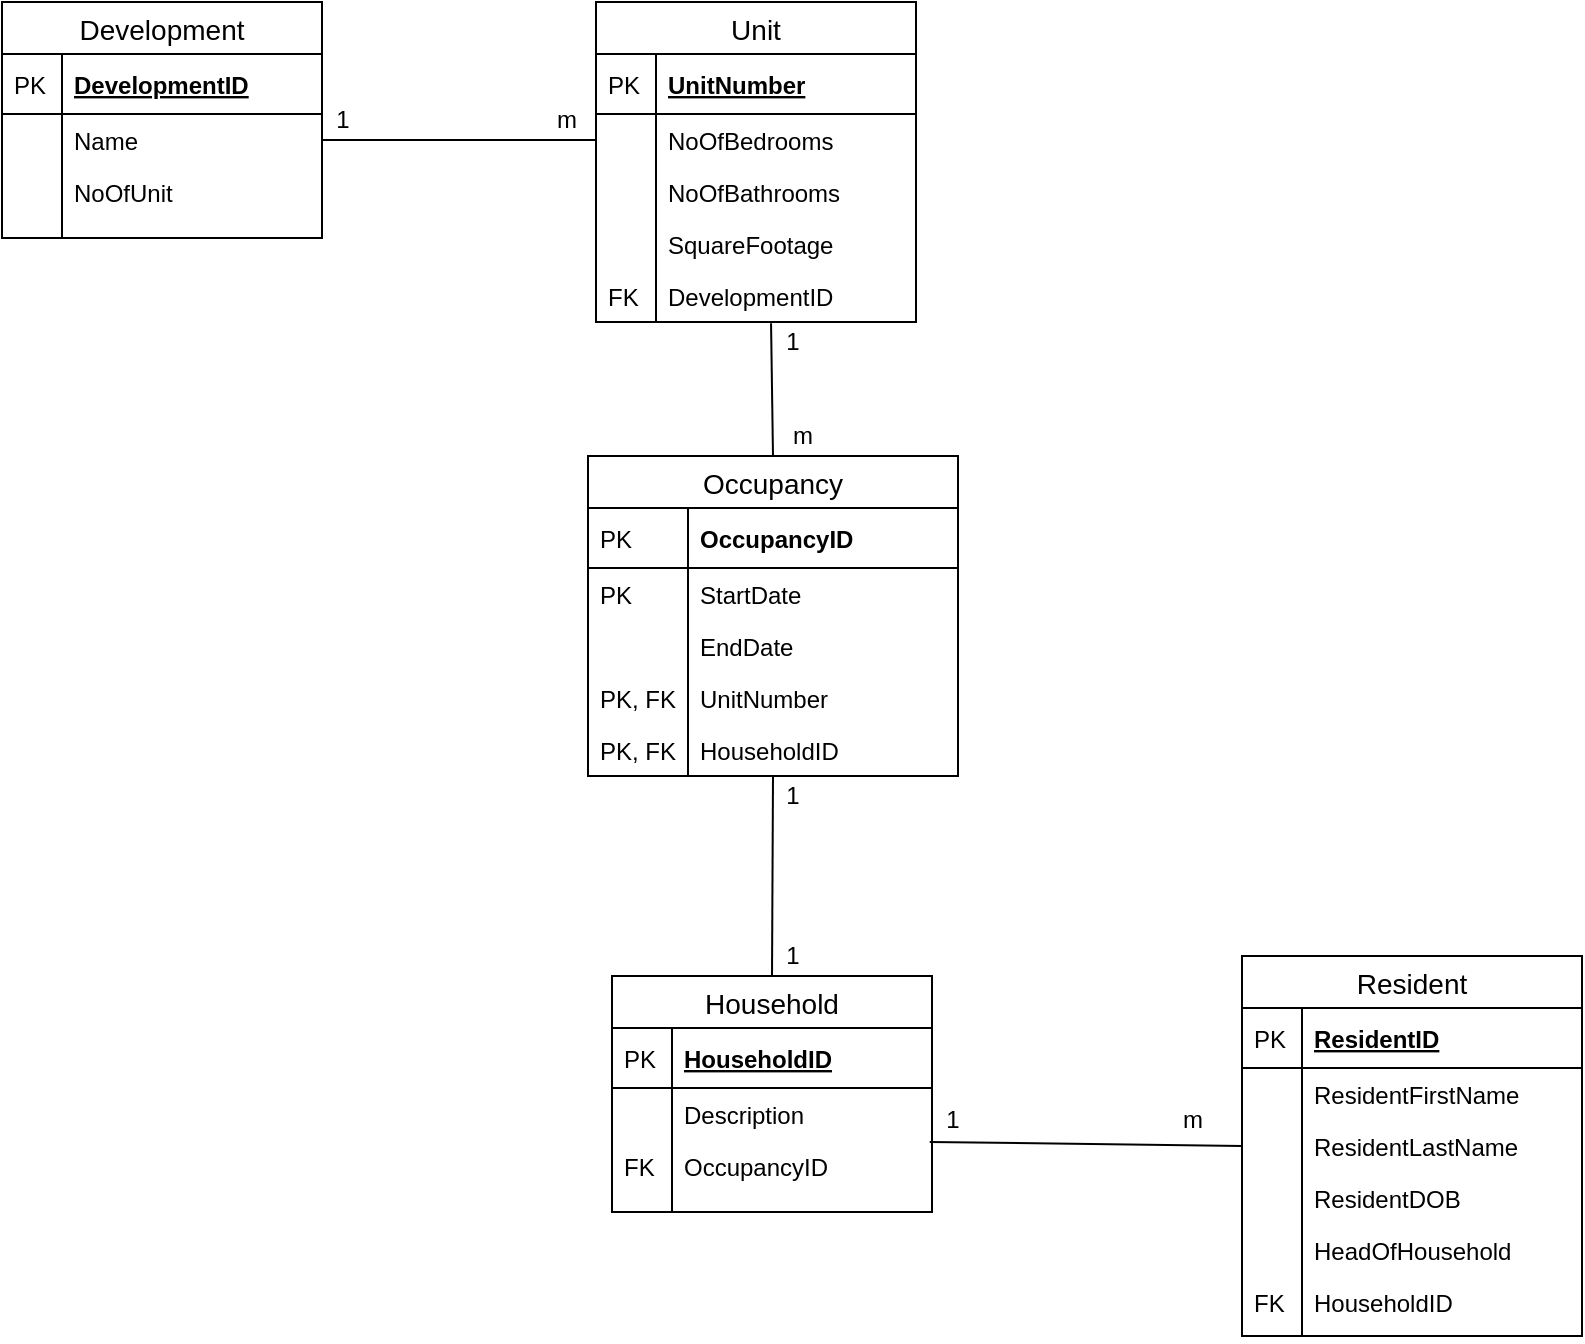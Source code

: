 <mxfile version="13.1.5" type="github">
  <diagram id="MroqZocTXahTPW0P6IBR" name="Page-1">
    <mxGraphModel dx="910" dy="462" grid="1" gridSize="10" guides="1" tooltips="1" connect="1" arrows="1" fold="1" page="1" pageScale="1" pageWidth="850" pageHeight="1100" math="0" shadow="0">
      <root>
        <mxCell id="0" />
        <mxCell id="1" parent="0" />
        <mxCell id="cnjoZc7rNa3oFAM0rvdG-57" value="" style="endArrow=none;html=1;exitX=0.993;exitY=1.038;exitDx=0;exitDy=0;exitPerimeter=0;entryX=0;entryY=0.5;entryDx=0;entryDy=0;" edge="1" parent="1" source="cnjoZc7rNa3oFAM0rvdG-26" target="cnjoZc7rNa3oFAM0rvdG-39">
          <mxGeometry width="50" height="50" relative="1" as="geometry">
            <mxPoint x="290" y="400" as="sourcePoint" />
            <mxPoint x="340" y="350" as="targetPoint" />
          </mxGeometry>
        </mxCell>
        <mxCell id="cnjoZc7rNa3oFAM0rvdG-58" value="" style="endArrow=none;html=1;entryX=1;entryY=0.5;entryDx=0;entryDy=0;exitX=0;exitY=0.5;exitDx=0;exitDy=0;" edge="1" parent="1" source="cnjoZc7rNa3oFAM0rvdG-15" target="cnjoZc7rNa3oFAM0rvdG-4">
          <mxGeometry width="50" height="50" relative="1" as="geometry">
            <mxPoint x="340" y="210" as="sourcePoint" />
            <mxPoint x="390" y="160" as="targetPoint" />
          </mxGeometry>
        </mxCell>
        <mxCell id="cnjoZc7rNa3oFAM0rvdG-59" value="" style="endArrow=none;html=1;entryX=0.5;entryY=1;entryDx=0;entryDy=0;exitX=0.5;exitY=0;exitDx=0;exitDy=0;" edge="1" parent="1" source="cnjoZc7rNa3oFAM0rvdG-23" target="cnjoZc7rNa3oFAM0rvdG-45">
          <mxGeometry width="50" height="50" relative="1" as="geometry">
            <mxPoint x="80" y="530" as="sourcePoint" />
            <mxPoint x="130" y="480" as="targetPoint" />
          </mxGeometry>
        </mxCell>
        <mxCell id="cnjoZc7rNa3oFAM0rvdG-60" value="1" style="text;html=1;align=center;verticalAlign=middle;resizable=0;points=[];autosize=1;" vertex="1" parent="1">
          <mxGeometry x="425" y="460" width="20" height="20" as="geometry" />
        </mxCell>
        <mxCell id="cnjoZc7rNa3oFAM0rvdG-61" value="1" style="text;html=1;align=center;verticalAlign=middle;resizable=0;points=[];autosize=1;" vertex="1" parent="1">
          <mxGeometry x="425" y="540" width="20" height="20" as="geometry" />
        </mxCell>
        <mxCell id="cnjoZc7rNa3oFAM0rvdG-62" value="" style="endArrow=none;html=1;entryX=0.547;entryY=1.025;entryDx=0;entryDy=0;entryPerimeter=0;exitX=0.5;exitY=0;exitDx=0;exitDy=0;" edge="1" parent="1" source="cnjoZc7rNa3oFAM0rvdG-45" target="cnjoZc7rNa3oFAM0rvdG-21">
          <mxGeometry width="50" height="50" relative="1" as="geometry">
            <mxPoint x="350" y="370" as="sourcePoint" />
            <mxPoint x="400" y="320" as="targetPoint" />
          </mxGeometry>
        </mxCell>
        <mxCell id="cnjoZc7rNa3oFAM0rvdG-63" value="1" style="text;html=1;align=center;verticalAlign=middle;resizable=0;points=[];autosize=1;" vertex="1" parent="1">
          <mxGeometry x="425" y="233" width="20" height="20" as="geometry" />
        </mxCell>
        <mxCell id="cnjoZc7rNa3oFAM0rvdG-64" value="m" style="text;html=1;align=center;verticalAlign=middle;resizable=0;points=[];autosize=1;" vertex="1" parent="1">
          <mxGeometry x="425" y="280" width="30" height="20" as="geometry" />
        </mxCell>
        <mxCell id="cnjoZc7rNa3oFAM0rvdG-65" value="1" style="text;html=1;align=center;verticalAlign=middle;resizable=0;points=[];autosize=1;" vertex="1" parent="1">
          <mxGeometry x="505" y="622" width="20" height="20" as="geometry" />
        </mxCell>
        <mxCell id="cnjoZc7rNa3oFAM0rvdG-66" value="m" style="text;html=1;align=center;verticalAlign=middle;resizable=0;points=[];autosize=1;" vertex="1" parent="1">
          <mxGeometry x="620" y="622" width="30" height="20" as="geometry" />
        </mxCell>
        <mxCell id="cnjoZc7rNa3oFAM0rvdG-67" value="1" style="text;html=1;align=center;verticalAlign=middle;resizable=0;points=[];autosize=1;" vertex="1" parent="1">
          <mxGeometry x="200" y="122" width="20" height="20" as="geometry" />
        </mxCell>
        <mxCell id="cnjoZc7rNa3oFAM0rvdG-68" value="m" style="text;html=1;align=center;verticalAlign=middle;resizable=0;points=[];autosize=1;" vertex="1" parent="1">
          <mxGeometry x="307" y="122" width="30" height="20" as="geometry" />
        </mxCell>
        <mxCell id="cnjoZc7rNa3oFAM0rvdG-12" value="Unit" style="swimlane;fontStyle=0;childLayout=stackLayout;horizontal=1;startSize=26;horizontalStack=0;resizeParent=1;resizeParentMax=0;resizeLast=0;collapsible=1;marginBottom=0;align=center;fontSize=14;" vertex="1" parent="1">
          <mxGeometry x="337" y="73" width="160" height="160" as="geometry" />
        </mxCell>
        <mxCell id="cnjoZc7rNa3oFAM0rvdG-13" value="UnitNumber" style="shape=partialRectangle;top=0;left=0;right=0;bottom=1;align=left;verticalAlign=middle;fillColor=none;spacingLeft=34;spacingRight=4;overflow=hidden;rotatable=0;points=[[0,0.5],[1,0.5]];portConstraint=eastwest;dropTarget=0;fontStyle=5;fontSize=12;" vertex="1" parent="cnjoZc7rNa3oFAM0rvdG-12">
          <mxGeometry y="26" width="160" height="30" as="geometry" />
        </mxCell>
        <mxCell id="cnjoZc7rNa3oFAM0rvdG-14" value="PK" style="shape=partialRectangle;top=0;left=0;bottom=0;fillColor=none;align=left;verticalAlign=middle;spacingLeft=4;spacingRight=4;overflow=hidden;rotatable=0;points=[];portConstraint=eastwest;part=1;fontSize=12;" vertex="1" connectable="0" parent="cnjoZc7rNa3oFAM0rvdG-13">
          <mxGeometry width="30" height="30" as="geometry" />
        </mxCell>
        <mxCell id="cnjoZc7rNa3oFAM0rvdG-15" value="NoOfBedrooms" style="shape=partialRectangle;top=0;left=0;right=0;bottom=0;align=left;verticalAlign=top;fillColor=none;spacingLeft=34;spacingRight=4;overflow=hidden;rotatable=0;points=[[0,0.5],[1,0.5]];portConstraint=eastwest;dropTarget=0;fontSize=12;" vertex="1" parent="cnjoZc7rNa3oFAM0rvdG-12">
          <mxGeometry y="56" width="160" height="26" as="geometry" />
        </mxCell>
        <mxCell id="cnjoZc7rNa3oFAM0rvdG-16" value="" style="shape=partialRectangle;top=0;left=0;bottom=0;fillColor=none;align=left;verticalAlign=top;spacingLeft=4;spacingRight=4;overflow=hidden;rotatable=0;points=[];portConstraint=eastwest;part=1;fontSize=12;" vertex="1" connectable="0" parent="cnjoZc7rNa3oFAM0rvdG-15">
          <mxGeometry width="30" height="26" as="geometry" />
        </mxCell>
        <mxCell id="cnjoZc7rNa3oFAM0rvdG-17" value="NoOfBathrooms" style="shape=partialRectangle;top=0;left=0;right=0;bottom=0;align=left;verticalAlign=top;fillColor=none;spacingLeft=34;spacingRight=4;overflow=hidden;rotatable=0;points=[[0,0.5],[1,0.5]];portConstraint=eastwest;dropTarget=0;fontSize=12;" vertex="1" parent="cnjoZc7rNa3oFAM0rvdG-12">
          <mxGeometry y="82" width="160" height="26" as="geometry" />
        </mxCell>
        <mxCell id="cnjoZc7rNa3oFAM0rvdG-18" value="" style="shape=partialRectangle;top=0;left=0;bottom=0;fillColor=none;align=left;verticalAlign=top;spacingLeft=4;spacingRight=4;overflow=hidden;rotatable=0;points=[];portConstraint=eastwest;part=1;fontSize=12;" vertex="1" connectable="0" parent="cnjoZc7rNa3oFAM0rvdG-17">
          <mxGeometry width="30" height="26" as="geometry" />
        </mxCell>
        <mxCell id="cnjoZc7rNa3oFAM0rvdG-19" value="SquareFootage" style="shape=partialRectangle;top=0;left=0;right=0;bottom=0;align=left;verticalAlign=top;fillColor=none;spacingLeft=34;spacingRight=4;overflow=hidden;rotatable=0;points=[[0,0.5],[1,0.5]];portConstraint=eastwest;dropTarget=0;fontSize=12;" vertex="1" parent="cnjoZc7rNa3oFAM0rvdG-12">
          <mxGeometry y="108" width="160" height="26" as="geometry" />
        </mxCell>
        <mxCell id="cnjoZc7rNa3oFAM0rvdG-20" value="" style="shape=partialRectangle;top=0;left=0;bottom=0;fillColor=none;align=left;verticalAlign=top;spacingLeft=4;spacingRight=4;overflow=hidden;rotatable=0;points=[];portConstraint=eastwest;part=1;fontSize=12;" vertex="1" connectable="0" parent="cnjoZc7rNa3oFAM0rvdG-19">
          <mxGeometry width="30" height="26" as="geometry" />
        </mxCell>
        <mxCell id="cnjoZc7rNa3oFAM0rvdG-21" value="DevelopmentID" style="shape=partialRectangle;top=0;left=0;right=0;bottom=0;align=left;verticalAlign=top;fillColor=none;spacingLeft=34;spacingRight=4;overflow=hidden;rotatable=0;points=[[0,0.5],[1,0.5]];portConstraint=eastwest;dropTarget=0;fontSize=12;" vertex="1" parent="cnjoZc7rNa3oFAM0rvdG-12">
          <mxGeometry y="134" width="160" height="26" as="geometry" />
        </mxCell>
        <mxCell id="cnjoZc7rNa3oFAM0rvdG-22" value="FK" style="shape=partialRectangle;top=0;left=0;bottom=0;fillColor=none;align=left;verticalAlign=top;spacingLeft=4;spacingRight=4;overflow=hidden;rotatable=0;points=[];portConstraint=eastwest;part=1;fontSize=12;" vertex="1" connectable="0" parent="cnjoZc7rNa3oFAM0rvdG-21">
          <mxGeometry width="30" height="26" as="geometry" />
        </mxCell>
        <mxCell id="cnjoZc7rNa3oFAM0rvdG-1" value="Development" style="swimlane;fontStyle=0;childLayout=stackLayout;horizontal=1;startSize=26;horizontalStack=0;resizeParent=1;resizeParentMax=0;resizeLast=0;collapsible=1;marginBottom=0;align=center;fontSize=14;" vertex="1" parent="1">
          <mxGeometry x="40" y="73" width="160" height="118" as="geometry" />
        </mxCell>
        <mxCell id="cnjoZc7rNa3oFAM0rvdG-2" value="DevelopmentID" style="shape=partialRectangle;top=0;left=0;right=0;bottom=1;align=left;verticalAlign=middle;fillColor=none;spacingLeft=34;spacingRight=4;overflow=hidden;rotatable=0;points=[[0,0.5],[1,0.5]];portConstraint=eastwest;dropTarget=0;fontStyle=5;fontSize=12;" vertex="1" parent="cnjoZc7rNa3oFAM0rvdG-1">
          <mxGeometry y="26" width="160" height="30" as="geometry" />
        </mxCell>
        <mxCell id="cnjoZc7rNa3oFAM0rvdG-3" value="PK" style="shape=partialRectangle;top=0;left=0;bottom=0;fillColor=none;align=left;verticalAlign=middle;spacingLeft=4;spacingRight=4;overflow=hidden;rotatable=0;points=[];portConstraint=eastwest;part=1;fontSize=12;" vertex="1" connectable="0" parent="cnjoZc7rNa3oFAM0rvdG-2">
          <mxGeometry width="30" height="30" as="geometry" />
        </mxCell>
        <mxCell id="cnjoZc7rNa3oFAM0rvdG-4" value="Name" style="shape=partialRectangle;top=0;left=0;right=0;bottom=0;align=left;verticalAlign=top;fillColor=none;spacingLeft=34;spacingRight=4;overflow=hidden;rotatable=0;points=[[0,0.5],[1,0.5]];portConstraint=eastwest;dropTarget=0;fontSize=12;" vertex="1" parent="cnjoZc7rNa3oFAM0rvdG-1">
          <mxGeometry y="56" width="160" height="26" as="geometry" />
        </mxCell>
        <mxCell id="cnjoZc7rNa3oFAM0rvdG-5" value="" style="shape=partialRectangle;top=0;left=0;bottom=0;fillColor=none;align=left;verticalAlign=top;spacingLeft=4;spacingRight=4;overflow=hidden;rotatable=0;points=[];portConstraint=eastwest;part=1;fontSize=12;" vertex="1" connectable="0" parent="cnjoZc7rNa3oFAM0rvdG-4">
          <mxGeometry width="30" height="26" as="geometry" />
        </mxCell>
        <mxCell id="cnjoZc7rNa3oFAM0rvdG-6" value="NoOfUnit" style="shape=partialRectangle;top=0;left=0;right=0;bottom=0;align=left;verticalAlign=top;fillColor=none;spacingLeft=34;spacingRight=4;overflow=hidden;rotatable=0;points=[[0,0.5],[1,0.5]];portConstraint=eastwest;dropTarget=0;fontSize=12;" vertex="1" parent="cnjoZc7rNa3oFAM0rvdG-1">
          <mxGeometry y="82" width="160" height="26" as="geometry" />
        </mxCell>
        <mxCell id="cnjoZc7rNa3oFAM0rvdG-7" value="" style="shape=partialRectangle;top=0;left=0;bottom=0;fillColor=none;align=left;verticalAlign=top;spacingLeft=4;spacingRight=4;overflow=hidden;rotatable=0;points=[];portConstraint=eastwest;part=1;fontSize=12;" vertex="1" connectable="0" parent="cnjoZc7rNa3oFAM0rvdG-6">
          <mxGeometry width="30" height="26" as="geometry" />
        </mxCell>
        <mxCell id="cnjoZc7rNa3oFAM0rvdG-10" value="" style="shape=partialRectangle;top=0;left=0;right=0;bottom=0;align=left;verticalAlign=top;fillColor=none;spacingLeft=34;spacingRight=4;overflow=hidden;rotatable=0;points=[[0,0.5],[1,0.5]];portConstraint=eastwest;dropTarget=0;fontSize=12;" vertex="1" parent="cnjoZc7rNa3oFAM0rvdG-1">
          <mxGeometry y="108" width="160" height="10" as="geometry" />
        </mxCell>
        <mxCell id="cnjoZc7rNa3oFAM0rvdG-11" value="" style="shape=partialRectangle;top=0;left=0;bottom=0;fillColor=none;align=left;verticalAlign=top;spacingLeft=4;spacingRight=4;overflow=hidden;rotatable=0;points=[];portConstraint=eastwest;part=1;fontSize=12;" vertex="1" connectable="0" parent="cnjoZc7rNa3oFAM0rvdG-10">
          <mxGeometry width="30" height="10" as="geometry" />
        </mxCell>
        <mxCell id="cnjoZc7rNa3oFAM0rvdG-23" value="Household" style="swimlane;fontStyle=0;childLayout=stackLayout;horizontal=1;startSize=26;horizontalStack=0;resizeParent=1;resizeParentMax=0;resizeLast=0;collapsible=1;marginBottom=0;align=center;fontSize=14;" vertex="1" parent="1">
          <mxGeometry x="345" y="560" width="160" height="118" as="geometry" />
        </mxCell>
        <mxCell id="cnjoZc7rNa3oFAM0rvdG-24" value="HouseholdID" style="shape=partialRectangle;top=0;left=0;right=0;bottom=1;align=left;verticalAlign=middle;fillColor=none;spacingLeft=34;spacingRight=4;overflow=hidden;rotatable=0;points=[[0,0.5],[1,0.5]];portConstraint=eastwest;dropTarget=0;fontStyle=5;fontSize=12;" vertex="1" parent="cnjoZc7rNa3oFAM0rvdG-23">
          <mxGeometry y="26" width="160" height="30" as="geometry" />
        </mxCell>
        <mxCell id="cnjoZc7rNa3oFAM0rvdG-25" value="PK" style="shape=partialRectangle;top=0;left=0;bottom=0;fillColor=none;align=left;verticalAlign=middle;spacingLeft=4;spacingRight=4;overflow=hidden;rotatable=0;points=[];portConstraint=eastwest;part=1;fontSize=12;" vertex="1" connectable="0" parent="cnjoZc7rNa3oFAM0rvdG-24">
          <mxGeometry width="30" height="30" as="geometry" />
        </mxCell>
        <mxCell id="cnjoZc7rNa3oFAM0rvdG-26" value="Description" style="shape=partialRectangle;top=0;left=0;right=0;bottom=0;align=left;verticalAlign=top;fillColor=none;spacingLeft=34;spacingRight=4;overflow=hidden;rotatable=0;points=[[0,0.5],[1,0.5]];portConstraint=eastwest;dropTarget=0;fontSize=12;" vertex="1" parent="cnjoZc7rNa3oFAM0rvdG-23">
          <mxGeometry y="56" width="160" height="26" as="geometry" />
        </mxCell>
        <mxCell id="cnjoZc7rNa3oFAM0rvdG-27" value="" style="shape=partialRectangle;top=0;left=0;bottom=0;fillColor=none;align=left;verticalAlign=top;spacingLeft=4;spacingRight=4;overflow=hidden;rotatable=0;points=[];portConstraint=eastwest;part=1;fontSize=12;" vertex="1" connectable="0" parent="cnjoZc7rNa3oFAM0rvdG-26">
          <mxGeometry width="30" height="26" as="geometry" />
        </mxCell>
        <mxCell id="cnjoZc7rNa3oFAM0rvdG-28" value="OccupancyID" style="shape=partialRectangle;top=0;left=0;right=0;bottom=0;align=left;verticalAlign=top;fillColor=none;spacingLeft=34;spacingRight=4;overflow=hidden;rotatable=0;points=[[0,0.5],[1,0.5]];portConstraint=eastwest;dropTarget=0;fontSize=12;" vertex="1" parent="cnjoZc7rNa3oFAM0rvdG-23">
          <mxGeometry y="82" width="160" height="26" as="geometry" />
        </mxCell>
        <mxCell id="cnjoZc7rNa3oFAM0rvdG-29" value="FK" style="shape=partialRectangle;top=0;left=0;bottom=0;fillColor=none;align=left;verticalAlign=top;spacingLeft=4;spacingRight=4;overflow=hidden;rotatable=0;points=[];portConstraint=eastwest;part=1;fontSize=12;" vertex="1" connectable="0" parent="cnjoZc7rNa3oFAM0rvdG-28">
          <mxGeometry width="30" height="26" as="geometry" />
        </mxCell>
        <mxCell id="cnjoZc7rNa3oFAM0rvdG-32" value="" style="shape=partialRectangle;top=0;left=0;right=0;bottom=0;align=left;verticalAlign=top;fillColor=none;spacingLeft=34;spacingRight=4;overflow=hidden;rotatable=0;points=[[0,0.5],[1,0.5]];portConstraint=eastwest;dropTarget=0;fontSize=12;" vertex="1" parent="cnjoZc7rNa3oFAM0rvdG-23">
          <mxGeometry y="108" width="160" height="10" as="geometry" />
        </mxCell>
        <mxCell id="cnjoZc7rNa3oFAM0rvdG-33" value="" style="shape=partialRectangle;top=0;left=0;bottom=0;fillColor=none;align=left;verticalAlign=top;spacingLeft=4;spacingRight=4;overflow=hidden;rotatable=0;points=[];portConstraint=eastwest;part=1;fontSize=12;" vertex="1" connectable="0" parent="cnjoZc7rNa3oFAM0rvdG-32">
          <mxGeometry width="30" height="10" as="geometry" />
        </mxCell>
        <mxCell id="cnjoZc7rNa3oFAM0rvdG-69" value="HouseholdID" style="shape=partialRectangle;top=0;left=0;right=0;bottom=0;align=left;verticalAlign=top;fillColor=none;spacingLeft=34;spacingRight=4;overflow=hidden;rotatable=0;points=[[0,0.5],[1,0.5]];portConstraint=eastwest;dropTarget=0;fontSize=12;" vertex="1" parent="1">
          <mxGeometry x="660" y="710" width="160" height="26" as="geometry" />
        </mxCell>
        <mxCell id="cnjoZc7rNa3oFAM0rvdG-70" value="FK" style="shape=partialRectangle;top=0;left=0;bottom=0;fillColor=none;align=left;verticalAlign=top;spacingLeft=4;spacingRight=4;overflow=hidden;rotatable=0;points=[];portConstraint=eastwest;part=1;fontSize=12;" vertex="1" connectable="0" parent="cnjoZc7rNa3oFAM0rvdG-69">
          <mxGeometry width="30" height="26" as="geometry" />
        </mxCell>
        <mxCell id="cnjoZc7rNa3oFAM0rvdG-45" value="Occupancy" style="swimlane;fontStyle=0;childLayout=stackLayout;horizontal=1;startSize=26;horizontalStack=0;resizeParent=1;resizeParentMax=0;resizeLast=0;collapsible=1;marginBottom=0;align=center;fontSize=14;" vertex="1" parent="1">
          <mxGeometry x="333" y="300" width="185" height="160" as="geometry" />
        </mxCell>
        <mxCell id="cnjoZc7rNa3oFAM0rvdG-46" value="      OccupancyID" style="shape=partialRectangle;top=0;left=0;right=0;bottom=1;align=left;verticalAlign=middle;fillColor=none;spacingLeft=34;spacingRight=4;overflow=hidden;rotatable=0;points=[[0,0.5],[1,0.5]];portConstraint=eastwest;dropTarget=0;fontStyle=1;fontSize=12;" vertex="1" parent="cnjoZc7rNa3oFAM0rvdG-45">
          <mxGeometry y="26" width="185" height="30" as="geometry" />
        </mxCell>
        <mxCell id="cnjoZc7rNa3oFAM0rvdG-47" value="PK" style="shape=partialRectangle;top=0;left=0;bottom=0;fillColor=none;align=left;verticalAlign=middle;spacingLeft=4;spacingRight=4;overflow=hidden;rotatable=0;points=[];portConstraint=eastwest;part=1;fontSize=12;" vertex="1" connectable="0" parent="cnjoZc7rNa3oFAM0rvdG-46">
          <mxGeometry width="50" height="30" as="geometry" />
        </mxCell>
        <mxCell id="cnjoZc7rNa3oFAM0rvdG-48" value="      StartDate" style="shape=partialRectangle;top=0;left=0;right=0;bottom=0;align=left;verticalAlign=top;fillColor=none;spacingLeft=34;spacingRight=4;overflow=hidden;rotatable=0;points=[[0,0.5],[1,0.5]];portConstraint=eastwest;dropTarget=0;fontSize=12;" vertex="1" parent="cnjoZc7rNa3oFAM0rvdG-45">
          <mxGeometry y="56" width="185" height="26" as="geometry" />
        </mxCell>
        <mxCell id="cnjoZc7rNa3oFAM0rvdG-49" value="PK" style="shape=partialRectangle;top=0;left=0;bottom=0;fillColor=none;align=left;verticalAlign=top;spacingLeft=4;spacingRight=4;overflow=hidden;rotatable=0;points=[];portConstraint=eastwest;part=1;fontSize=12;" vertex="1" connectable="0" parent="cnjoZc7rNa3oFAM0rvdG-48">
          <mxGeometry width="50" height="26" as="geometry" />
        </mxCell>
        <mxCell id="cnjoZc7rNa3oFAM0rvdG-50" value="      EndDate" style="shape=partialRectangle;top=0;left=0;right=0;bottom=0;align=left;verticalAlign=top;fillColor=none;spacingLeft=34;spacingRight=4;overflow=hidden;rotatable=0;points=[[0,0.5],[1,0.5]];portConstraint=eastwest;dropTarget=0;fontSize=12;" vertex="1" parent="cnjoZc7rNa3oFAM0rvdG-45">
          <mxGeometry y="82" width="185" height="26" as="geometry" />
        </mxCell>
        <mxCell id="cnjoZc7rNa3oFAM0rvdG-51" value="" style="shape=partialRectangle;top=0;left=0;bottom=0;fillColor=none;align=left;verticalAlign=top;spacingLeft=4;spacingRight=4;overflow=hidden;rotatable=0;points=[];portConstraint=eastwest;part=1;fontSize=12;" vertex="1" connectable="0" parent="cnjoZc7rNa3oFAM0rvdG-50">
          <mxGeometry width="50" height="26" as="geometry" />
        </mxCell>
        <mxCell id="cnjoZc7rNa3oFAM0rvdG-52" value="      UnitNumber" style="shape=partialRectangle;top=0;left=0;right=0;bottom=0;align=left;verticalAlign=top;fillColor=none;spacingLeft=34;spacingRight=4;overflow=hidden;rotatable=0;points=[[0,0.5],[1,0.5]];portConstraint=eastwest;dropTarget=0;fontSize=12;" vertex="1" parent="cnjoZc7rNa3oFAM0rvdG-45">
          <mxGeometry y="108" width="185" height="26" as="geometry" />
        </mxCell>
        <mxCell id="cnjoZc7rNa3oFAM0rvdG-53" value="PK, FK" style="shape=partialRectangle;top=0;left=0;bottom=0;fillColor=none;align=left;verticalAlign=top;spacingLeft=4;spacingRight=4;overflow=hidden;rotatable=0;points=[];portConstraint=eastwest;part=1;fontSize=12;" vertex="1" connectable="0" parent="cnjoZc7rNa3oFAM0rvdG-52">
          <mxGeometry width="50" height="26" as="geometry" />
        </mxCell>
        <mxCell id="cnjoZc7rNa3oFAM0rvdG-54" value="      HouseholdID" style="shape=partialRectangle;top=0;left=0;right=0;bottom=0;align=left;verticalAlign=top;fillColor=none;spacingLeft=34;spacingRight=4;overflow=hidden;rotatable=0;points=[[0,0.5],[1,0.5]];portConstraint=eastwest;dropTarget=0;fontSize=12;" vertex="1" parent="cnjoZc7rNa3oFAM0rvdG-45">
          <mxGeometry y="134" width="185" height="26" as="geometry" />
        </mxCell>
        <mxCell id="cnjoZc7rNa3oFAM0rvdG-55" value="PK, FK" style="shape=partialRectangle;top=0;left=0;bottom=0;fillColor=none;align=left;verticalAlign=top;spacingLeft=4;spacingRight=4;overflow=hidden;rotatable=0;points=[];portConstraint=eastwest;part=1;fontSize=12;" vertex="1" connectable="0" parent="cnjoZc7rNa3oFAM0rvdG-54">
          <mxGeometry width="50" height="26" as="geometry" />
        </mxCell>
        <mxCell id="cnjoZc7rNa3oFAM0rvdG-34" value="Resident" style="swimlane;fontStyle=0;childLayout=stackLayout;horizontal=1;startSize=26;horizontalStack=0;resizeParent=1;resizeParentMax=0;resizeLast=0;collapsible=1;marginBottom=0;align=center;fontSize=14;" vertex="1" parent="1">
          <mxGeometry x="660" y="550" width="170" height="190" as="geometry" />
        </mxCell>
        <mxCell id="cnjoZc7rNa3oFAM0rvdG-35" value="ResidentID" style="shape=partialRectangle;top=0;left=0;right=0;bottom=1;align=left;verticalAlign=middle;fillColor=none;spacingLeft=34;spacingRight=4;overflow=hidden;rotatable=0;points=[[0,0.5],[1,0.5]];portConstraint=eastwest;dropTarget=0;fontStyle=5;fontSize=12;" vertex="1" parent="cnjoZc7rNa3oFAM0rvdG-34">
          <mxGeometry y="26" width="170" height="30" as="geometry" />
        </mxCell>
        <mxCell id="cnjoZc7rNa3oFAM0rvdG-36" value="PK" style="shape=partialRectangle;top=0;left=0;bottom=0;fillColor=none;align=left;verticalAlign=middle;spacingLeft=4;spacingRight=4;overflow=hidden;rotatable=0;points=[];portConstraint=eastwest;part=1;fontSize=12;" vertex="1" connectable="0" parent="cnjoZc7rNa3oFAM0rvdG-35">
          <mxGeometry width="30" height="30" as="geometry" />
        </mxCell>
        <mxCell id="cnjoZc7rNa3oFAM0rvdG-37" value="ResidentFirstName" style="shape=partialRectangle;top=0;left=0;right=0;bottom=0;align=left;verticalAlign=top;fillColor=none;spacingLeft=34;spacingRight=4;overflow=hidden;rotatable=0;points=[[0,0.5],[1,0.5]];portConstraint=eastwest;dropTarget=0;fontSize=12;" vertex="1" parent="cnjoZc7rNa3oFAM0rvdG-34">
          <mxGeometry y="56" width="170" height="26" as="geometry" />
        </mxCell>
        <mxCell id="cnjoZc7rNa3oFAM0rvdG-38" value="" style="shape=partialRectangle;top=0;left=0;bottom=0;fillColor=none;align=left;verticalAlign=top;spacingLeft=4;spacingRight=4;overflow=hidden;rotatable=0;points=[];portConstraint=eastwest;part=1;fontSize=12;" vertex="1" connectable="0" parent="cnjoZc7rNa3oFAM0rvdG-37">
          <mxGeometry width="30" height="26" as="geometry" />
        </mxCell>
        <mxCell id="cnjoZc7rNa3oFAM0rvdG-39" value="ResidentLastName" style="shape=partialRectangle;top=0;left=0;right=0;bottom=0;align=left;verticalAlign=top;fillColor=none;spacingLeft=34;spacingRight=4;overflow=hidden;rotatable=0;points=[[0,0.5],[1,0.5]];portConstraint=eastwest;dropTarget=0;fontSize=12;" vertex="1" parent="cnjoZc7rNa3oFAM0rvdG-34">
          <mxGeometry y="82" width="170" height="26" as="geometry" />
        </mxCell>
        <mxCell id="cnjoZc7rNa3oFAM0rvdG-40" value="" style="shape=partialRectangle;top=0;left=0;bottom=0;fillColor=none;align=left;verticalAlign=top;spacingLeft=4;spacingRight=4;overflow=hidden;rotatable=0;points=[];portConstraint=eastwest;part=1;fontSize=12;" vertex="1" connectable="0" parent="cnjoZc7rNa3oFAM0rvdG-39">
          <mxGeometry width="30" height="26" as="geometry" />
        </mxCell>
        <mxCell id="cnjoZc7rNa3oFAM0rvdG-41" value="ResidentDOB" style="shape=partialRectangle;top=0;left=0;right=0;bottom=0;align=left;verticalAlign=top;fillColor=none;spacingLeft=34;spacingRight=4;overflow=hidden;rotatable=0;points=[[0,0.5],[1,0.5]];portConstraint=eastwest;dropTarget=0;fontSize=12;" vertex="1" parent="cnjoZc7rNa3oFAM0rvdG-34">
          <mxGeometry y="108" width="170" height="26" as="geometry" />
        </mxCell>
        <mxCell id="cnjoZc7rNa3oFAM0rvdG-42" value="" style="shape=partialRectangle;top=0;left=0;bottom=0;fillColor=none;align=left;verticalAlign=top;spacingLeft=4;spacingRight=4;overflow=hidden;rotatable=0;points=[];portConstraint=eastwest;part=1;fontSize=12;" vertex="1" connectable="0" parent="cnjoZc7rNa3oFAM0rvdG-41">
          <mxGeometry width="30" height="26" as="geometry" />
        </mxCell>
        <mxCell id="cnjoZc7rNa3oFAM0rvdG-43" value="HeadOfHousehold" style="shape=partialRectangle;top=0;left=0;right=0;bottom=0;align=left;verticalAlign=top;fillColor=none;spacingLeft=34;spacingRight=4;overflow=hidden;rotatable=0;points=[[0,0.5],[1,0.5]];portConstraint=eastwest;dropTarget=0;fontSize=12;" vertex="1" parent="cnjoZc7rNa3oFAM0rvdG-34">
          <mxGeometry y="134" width="170" height="56" as="geometry" />
        </mxCell>
        <mxCell id="cnjoZc7rNa3oFAM0rvdG-44" value="" style="shape=partialRectangle;top=0;left=0;bottom=0;fillColor=none;align=left;verticalAlign=top;spacingLeft=4;spacingRight=4;overflow=hidden;rotatable=0;points=[];portConstraint=eastwest;part=1;fontSize=12;" vertex="1" connectable="0" parent="cnjoZc7rNa3oFAM0rvdG-43">
          <mxGeometry width="30" height="56" as="geometry" />
        </mxCell>
      </root>
    </mxGraphModel>
  </diagram>
</mxfile>
